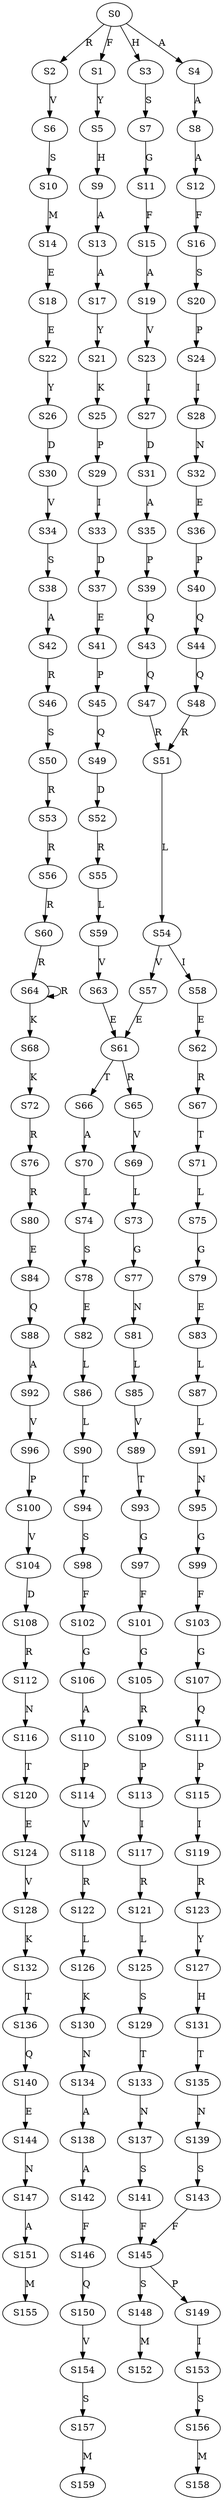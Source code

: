 strict digraph  {
	S0 -> S1 [ label = F ];
	S0 -> S2 [ label = R ];
	S0 -> S3 [ label = H ];
	S0 -> S4 [ label = A ];
	S1 -> S5 [ label = Y ];
	S2 -> S6 [ label = V ];
	S3 -> S7 [ label = S ];
	S4 -> S8 [ label = A ];
	S5 -> S9 [ label = H ];
	S6 -> S10 [ label = S ];
	S7 -> S11 [ label = G ];
	S8 -> S12 [ label = A ];
	S9 -> S13 [ label = A ];
	S10 -> S14 [ label = M ];
	S11 -> S15 [ label = F ];
	S12 -> S16 [ label = F ];
	S13 -> S17 [ label = A ];
	S14 -> S18 [ label = E ];
	S15 -> S19 [ label = A ];
	S16 -> S20 [ label = S ];
	S17 -> S21 [ label = Y ];
	S18 -> S22 [ label = E ];
	S19 -> S23 [ label = V ];
	S20 -> S24 [ label = P ];
	S21 -> S25 [ label = K ];
	S22 -> S26 [ label = Y ];
	S23 -> S27 [ label = I ];
	S24 -> S28 [ label = I ];
	S25 -> S29 [ label = P ];
	S26 -> S30 [ label = D ];
	S27 -> S31 [ label = D ];
	S28 -> S32 [ label = N ];
	S29 -> S33 [ label = I ];
	S30 -> S34 [ label = V ];
	S31 -> S35 [ label = A ];
	S32 -> S36 [ label = E ];
	S33 -> S37 [ label = D ];
	S34 -> S38 [ label = S ];
	S35 -> S39 [ label = P ];
	S36 -> S40 [ label = P ];
	S37 -> S41 [ label = E ];
	S38 -> S42 [ label = A ];
	S39 -> S43 [ label = Q ];
	S40 -> S44 [ label = Q ];
	S41 -> S45 [ label = P ];
	S42 -> S46 [ label = R ];
	S43 -> S47 [ label = Q ];
	S44 -> S48 [ label = Q ];
	S45 -> S49 [ label = Q ];
	S46 -> S50 [ label = S ];
	S47 -> S51 [ label = R ];
	S48 -> S51 [ label = R ];
	S49 -> S52 [ label = D ];
	S50 -> S53 [ label = R ];
	S51 -> S54 [ label = L ];
	S52 -> S55 [ label = R ];
	S53 -> S56 [ label = R ];
	S54 -> S57 [ label = V ];
	S54 -> S58 [ label = I ];
	S55 -> S59 [ label = L ];
	S56 -> S60 [ label = R ];
	S57 -> S61 [ label = E ];
	S58 -> S62 [ label = E ];
	S59 -> S63 [ label = V ];
	S60 -> S64 [ label = R ];
	S61 -> S65 [ label = R ];
	S61 -> S66 [ label = T ];
	S62 -> S67 [ label = R ];
	S63 -> S61 [ label = E ];
	S64 -> S68 [ label = K ];
	S64 -> S64 [ label = R ];
	S65 -> S69 [ label = V ];
	S66 -> S70 [ label = A ];
	S67 -> S71 [ label = T ];
	S68 -> S72 [ label = K ];
	S69 -> S73 [ label = L ];
	S70 -> S74 [ label = L ];
	S71 -> S75 [ label = L ];
	S72 -> S76 [ label = R ];
	S73 -> S77 [ label = G ];
	S74 -> S78 [ label = S ];
	S75 -> S79 [ label = G ];
	S76 -> S80 [ label = R ];
	S77 -> S81 [ label = N ];
	S78 -> S82 [ label = E ];
	S79 -> S83 [ label = E ];
	S80 -> S84 [ label = E ];
	S81 -> S85 [ label = L ];
	S82 -> S86 [ label = L ];
	S83 -> S87 [ label = L ];
	S84 -> S88 [ label = Q ];
	S85 -> S89 [ label = V ];
	S86 -> S90 [ label = L ];
	S87 -> S91 [ label = L ];
	S88 -> S92 [ label = A ];
	S89 -> S93 [ label = T ];
	S90 -> S94 [ label = T ];
	S91 -> S95 [ label = N ];
	S92 -> S96 [ label = V ];
	S93 -> S97 [ label = G ];
	S94 -> S98 [ label = S ];
	S95 -> S99 [ label = G ];
	S96 -> S100 [ label = P ];
	S97 -> S101 [ label = F ];
	S98 -> S102 [ label = F ];
	S99 -> S103 [ label = F ];
	S100 -> S104 [ label = V ];
	S101 -> S105 [ label = G ];
	S102 -> S106 [ label = G ];
	S103 -> S107 [ label = G ];
	S104 -> S108 [ label = D ];
	S105 -> S109 [ label = R ];
	S106 -> S110 [ label = A ];
	S107 -> S111 [ label = Q ];
	S108 -> S112 [ label = R ];
	S109 -> S113 [ label = P ];
	S110 -> S114 [ label = P ];
	S111 -> S115 [ label = P ];
	S112 -> S116 [ label = N ];
	S113 -> S117 [ label = I ];
	S114 -> S118 [ label = V ];
	S115 -> S119 [ label = I ];
	S116 -> S120 [ label = T ];
	S117 -> S121 [ label = R ];
	S118 -> S122 [ label = R ];
	S119 -> S123 [ label = R ];
	S120 -> S124 [ label = E ];
	S121 -> S125 [ label = L ];
	S122 -> S126 [ label = L ];
	S123 -> S127 [ label = Y ];
	S124 -> S128 [ label = V ];
	S125 -> S129 [ label = S ];
	S126 -> S130 [ label = K ];
	S127 -> S131 [ label = H ];
	S128 -> S132 [ label = K ];
	S129 -> S133 [ label = T ];
	S130 -> S134 [ label = N ];
	S131 -> S135 [ label = T ];
	S132 -> S136 [ label = T ];
	S133 -> S137 [ label = N ];
	S134 -> S138 [ label = A ];
	S135 -> S139 [ label = N ];
	S136 -> S140 [ label = Q ];
	S137 -> S141 [ label = S ];
	S138 -> S142 [ label = A ];
	S139 -> S143 [ label = S ];
	S140 -> S144 [ label = E ];
	S141 -> S145 [ label = F ];
	S142 -> S146 [ label = F ];
	S143 -> S145 [ label = F ];
	S144 -> S147 [ label = N ];
	S145 -> S148 [ label = S ];
	S145 -> S149 [ label = P ];
	S146 -> S150 [ label = Q ];
	S147 -> S151 [ label = A ];
	S148 -> S152 [ label = M ];
	S149 -> S153 [ label = I ];
	S150 -> S154 [ label = V ];
	S151 -> S155 [ label = M ];
	S153 -> S156 [ label = S ];
	S154 -> S157 [ label = S ];
	S156 -> S158 [ label = M ];
	S157 -> S159 [ label = M ];
}
